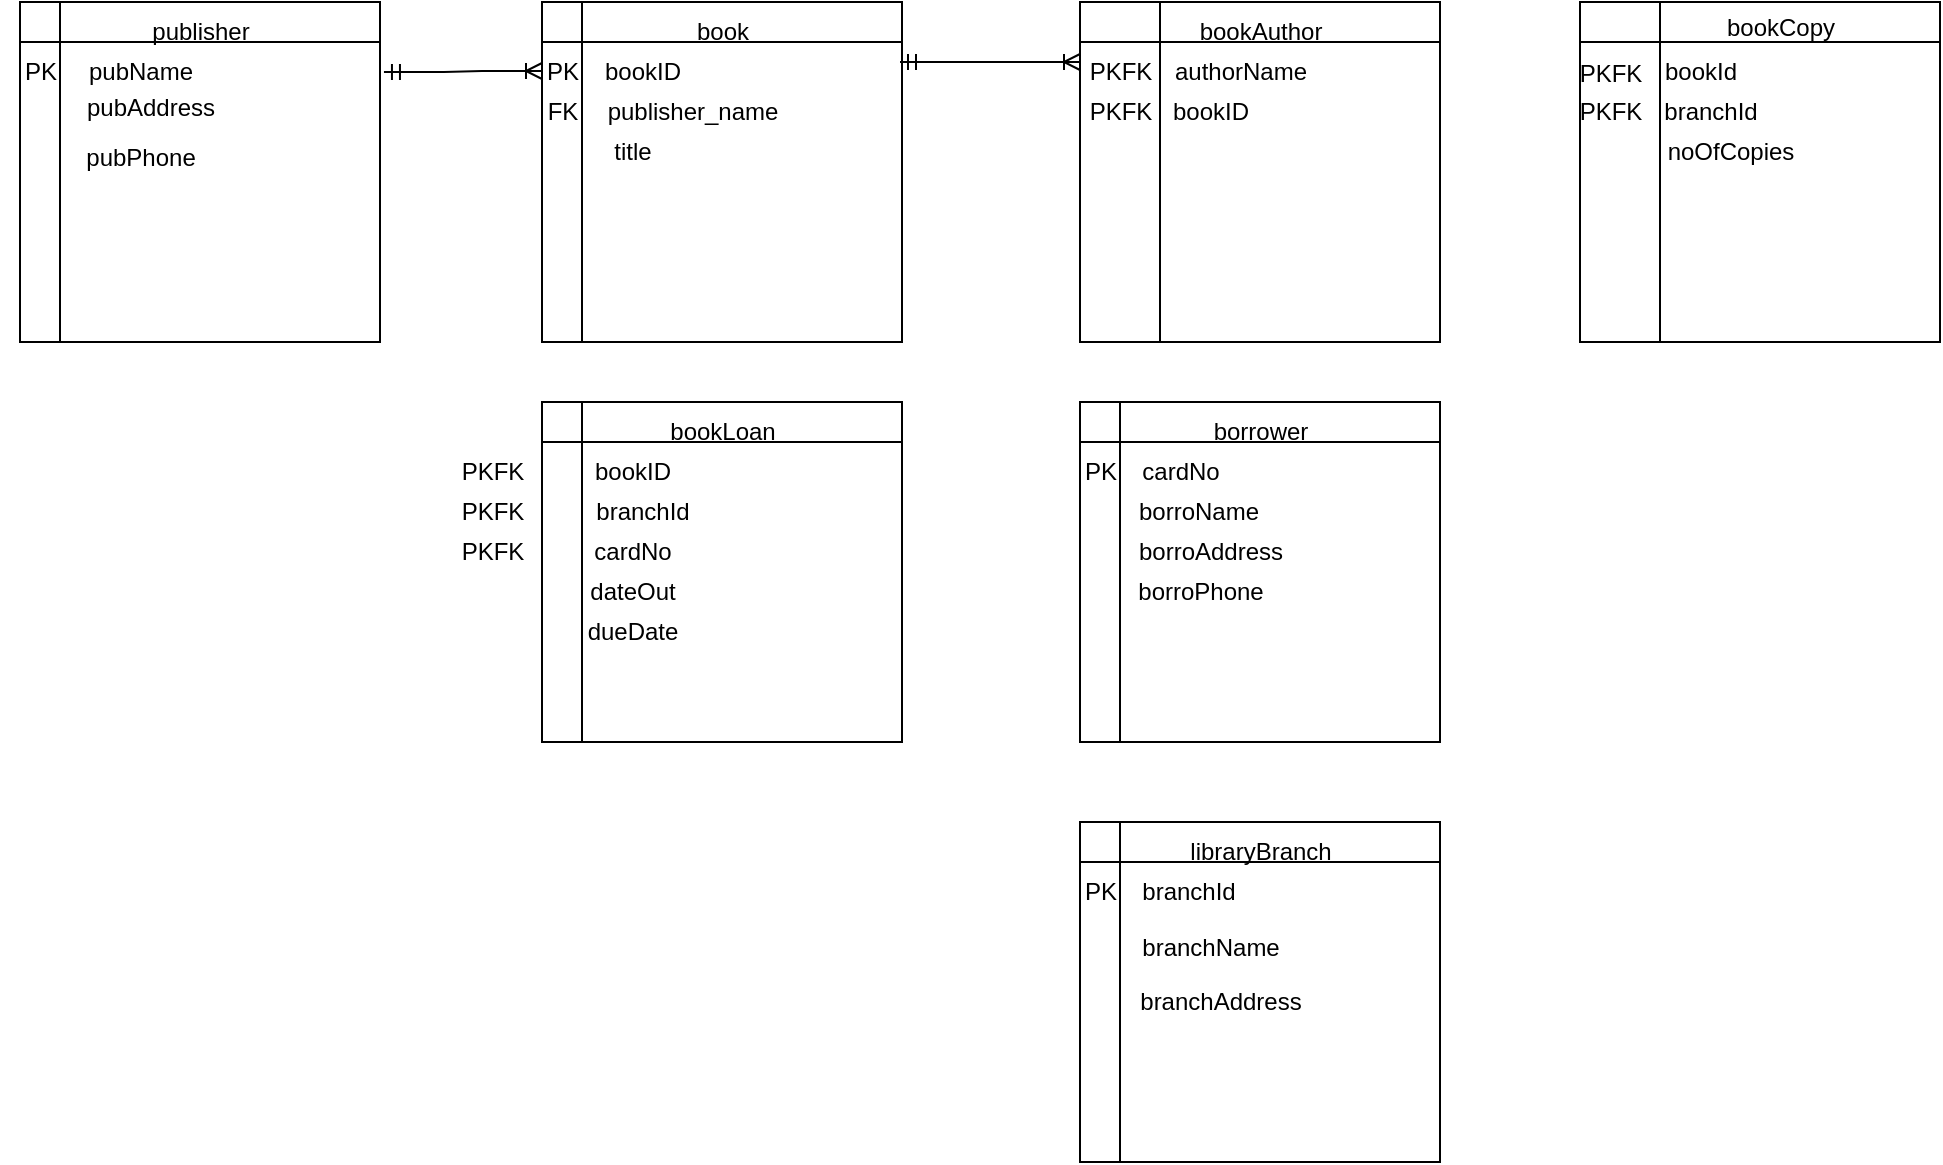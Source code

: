 <mxfile version="24.0.5" type="github">
  <diagram name="Page-1" id="_gQ4AwaeeIdLY-QdIsuz">
    <mxGraphModel dx="1656" dy="522" grid="1" gridSize="10" guides="1" tooltips="1" connect="1" arrows="1" fold="1" page="1" pageScale="1" pageWidth="827" pageHeight="1169" math="0" shadow="0">
      <root>
        <mxCell id="0" />
        <mxCell id="1" parent="0" />
        <mxCell id="Rxjro5RmvX5wUSmLxjry-1" value="" style="shape=internalStorage;whiteSpace=wrap;html=1;backgroundOutline=1;" parent="1" vertex="1">
          <mxGeometry x="201" y="100" width="180" height="170" as="geometry" />
        </mxCell>
        <mxCell id="Rxjro5RmvX5wUSmLxjry-2" value="book" style="text;html=1;align=center;verticalAlign=middle;resizable=0;points=[];autosize=1;strokeColor=none;fillColor=none;" parent="1" vertex="1">
          <mxGeometry x="266" y="100" width="50" height="30" as="geometry" />
        </mxCell>
        <mxCell id="Rxjro5RmvX5wUSmLxjry-3" value="PK" style="text;html=1;align=center;verticalAlign=middle;resizable=0;points=[];autosize=1;strokeColor=none;fillColor=none;" parent="1" vertex="1">
          <mxGeometry x="191" y="120" width="40" height="30" as="geometry" />
        </mxCell>
        <mxCell id="Rxjro5RmvX5wUSmLxjry-5" value="bookID" style="text;html=1;align=center;verticalAlign=middle;resizable=0;points=[];autosize=1;strokeColor=none;fillColor=none;" parent="1" vertex="1">
          <mxGeometry x="221" y="120" width="60" height="30" as="geometry" />
        </mxCell>
        <mxCell id="Rxjro5RmvX5wUSmLxjry-12" value="" style="shape=internalStorage;whiteSpace=wrap;html=1;backgroundOutline=1;" parent="1" vertex="1">
          <mxGeometry x="201" y="300" width="180" height="170" as="geometry" />
        </mxCell>
        <mxCell id="Rxjro5RmvX5wUSmLxjry-13" value="bookLoan" style="text;html=1;align=center;verticalAlign=middle;resizable=0;points=[];autosize=1;strokeColor=none;fillColor=none;" parent="1" vertex="1">
          <mxGeometry x="251" y="300" width="80" height="30" as="geometry" />
        </mxCell>
        <mxCell id="Rxjro5RmvX5wUSmLxjry-16" value="" style="shape=internalStorage;whiteSpace=wrap;html=1;backgroundOutline=1;" parent="1" vertex="1">
          <mxGeometry x="-60" y="100" width="180" height="170" as="geometry" />
        </mxCell>
        <mxCell id="Rxjro5RmvX5wUSmLxjry-17" value="publisher" style="text;html=1;align=center;verticalAlign=middle;resizable=0;points=[];autosize=1;strokeColor=none;fillColor=none;" parent="1" vertex="1">
          <mxGeometry x="-5" y="100" width="70" height="30" as="geometry" />
        </mxCell>
        <mxCell id="Rxjro5RmvX5wUSmLxjry-18" value="PK" style="text;html=1;align=center;verticalAlign=middle;resizable=0;points=[];autosize=1;strokeColor=none;fillColor=none;" parent="1" vertex="1">
          <mxGeometry x="-70" y="120" width="40" height="30" as="geometry" />
        </mxCell>
        <mxCell id="Rxjro5RmvX5wUSmLxjry-20" value="" style="shape=internalStorage;whiteSpace=wrap;html=1;backgroundOutline=1;dx=40;dy=20;" parent="1" vertex="1">
          <mxGeometry x="470" y="100" width="180" height="170" as="geometry" />
        </mxCell>
        <mxCell id="Rxjro5RmvX5wUSmLxjry-21" value="bookAuthor" style="text;html=1;align=center;verticalAlign=middle;resizable=0;points=[];autosize=1;strokeColor=none;fillColor=none;" parent="1" vertex="1">
          <mxGeometry x="520" y="100" width="80" height="30" as="geometry" />
        </mxCell>
        <mxCell id="Rxjro5RmvX5wUSmLxjry-22" value="PKFK" style="text;html=1;align=center;verticalAlign=middle;resizable=0;points=[];autosize=1;strokeColor=none;fillColor=none;" parent="1" vertex="1">
          <mxGeometry x="465" y="120" width="50" height="30" as="geometry" />
        </mxCell>
        <mxCell id="Rxjro5RmvX5wUSmLxjry-24" value="" style="shape=internalStorage;whiteSpace=wrap;html=1;backgroundOutline=1;" parent="1" vertex="1">
          <mxGeometry x="470" y="300" width="180" height="170" as="geometry" />
        </mxCell>
        <mxCell id="Rxjro5RmvX5wUSmLxjry-25" value="borrower" style="text;html=1;align=center;verticalAlign=middle;resizable=0;points=[];autosize=1;strokeColor=none;fillColor=none;" parent="1" vertex="1">
          <mxGeometry x="525" y="300" width="70" height="30" as="geometry" />
        </mxCell>
        <mxCell id="Rxjro5RmvX5wUSmLxjry-26" value="PK" style="text;html=1;align=center;verticalAlign=middle;resizable=0;points=[];autosize=1;strokeColor=none;fillColor=none;" parent="1" vertex="1">
          <mxGeometry x="460" y="320" width="40" height="30" as="geometry" />
        </mxCell>
        <mxCell id="Rxjro5RmvX5wUSmLxjry-27" value="borroName" style="text;html=1;align=center;verticalAlign=middle;resizable=0;points=[];autosize=1;strokeColor=none;fillColor=none;" parent="1" vertex="1">
          <mxGeometry x="489" y="340" width="80" height="30" as="geometry" />
        </mxCell>
        <mxCell id="Rxjro5RmvX5wUSmLxjry-28" value="" style="shape=internalStorage;whiteSpace=wrap;html=1;backgroundOutline=1;" parent="1" vertex="1">
          <mxGeometry x="470" y="510" width="180" height="170" as="geometry" />
        </mxCell>
        <mxCell id="Rxjro5RmvX5wUSmLxjry-29" value="libraryBranch" style="text;html=1;align=center;verticalAlign=middle;resizable=0;points=[];autosize=1;strokeColor=none;fillColor=none;" parent="1" vertex="1">
          <mxGeometry x="515" y="510" width="90" height="30" as="geometry" />
        </mxCell>
        <mxCell id="Rxjro5RmvX5wUSmLxjry-30" value="PK" style="text;html=1;align=center;verticalAlign=middle;resizable=0;points=[];autosize=1;strokeColor=none;fillColor=none;" parent="1" vertex="1">
          <mxGeometry x="460" y="530" width="40" height="30" as="geometry" />
        </mxCell>
        <mxCell id="Rxjro5RmvX5wUSmLxjry-32" value="" style="shape=internalStorage;whiteSpace=wrap;html=1;backgroundOutline=1;dx=40;dy=20;" parent="1" vertex="1">
          <mxGeometry x="720" y="100" width="180" height="170" as="geometry" />
        </mxCell>
        <mxCell id="Rxjro5RmvX5wUSmLxjry-33" value="bookCopy&lt;div&gt;&lt;br&gt;&lt;/div&gt;" style="text;html=1;align=center;verticalAlign=middle;resizable=0;points=[];autosize=1;strokeColor=none;fillColor=none;" parent="1" vertex="1">
          <mxGeometry x="780" y="100" width="80" height="40" as="geometry" />
        </mxCell>
        <mxCell id="Rxjro5RmvX5wUSmLxjry-34" value="authorName" style="text;html=1;align=center;verticalAlign=middle;resizable=0;points=[];autosize=1;strokeColor=none;fillColor=none;" parent="1" vertex="1">
          <mxGeometry x="505" y="120" width="90" height="30" as="geometry" />
        </mxCell>
        <mxCell id="Rxjro5RmvX5wUSmLxjry-35" value="pubName" style="text;html=1;align=center;verticalAlign=middle;resizable=0;points=[];autosize=1;strokeColor=none;fillColor=none;" parent="1" vertex="1">
          <mxGeometry x="-40" y="120" width="80" height="30" as="geometry" />
        </mxCell>
        <mxCell id="Rxjro5RmvX5wUSmLxjry-36" value="title" style="text;html=1;align=center;verticalAlign=middle;resizable=0;points=[];autosize=1;strokeColor=none;fillColor=none;" parent="1" vertex="1">
          <mxGeometry x="226" y="160" width="40" height="30" as="geometry" />
        </mxCell>
        <mxCell id="Rxjro5RmvX5wUSmLxjry-37" value="pubAddress&lt;div&gt;&lt;br&gt;&lt;/div&gt;" style="text;html=1;align=center;verticalAlign=middle;resizable=0;points=[];autosize=1;strokeColor=none;fillColor=none;" parent="1" vertex="1">
          <mxGeometry x="-40" y="140" width="90" height="40" as="geometry" />
        </mxCell>
        <mxCell id="Rxjro5RmvX5wUSmLxjry-38" value="pubPhone&lt;div&gt;&lt;br&gt;&lt;/div&gt;" style="text;html=1;align=center;verticalAlign=middle;resizable=0;points=[];autosize=1;strokeColor=none;fillColor=none;" parent="1" vertex="1">
          <mxGeometry x="-40" y="165" width="80" height="40" as="geometry" />
        </mxCell>
        <mxCell id="Rxjro5RmvX5wUSmLxjry-39" value="branchId" style="text;html=1;align=center;verticalAlign=middle;resizable=0;points=[];autosize=1;strokeColor=none;fillColor=none;" parent="1" vertex="1">
          <mxGeometry x="489" y="530" width="70" height="30" as="geometry" />
        </mxCell>
        <mxCell id="Rxjro5RmvX5wUSmLxjry-40" value="branchName&lt;div&gt;&lt;br&gt;&lt;/div&gt;" style="text;html=1;align=center;verticalAlign=middle;resizable=0;points=[];autosize=1;strokeColor=none;fillColor=none;" parent="1" vertex="1">
          <mxGeometry x="490" y="560" width="90" height="40" as="geometry" />
        </mxCell>
        <mxCell id="Rxjro5RmvX5wUSmLxjry-41" value="branchAddress" style="text;html=1;align=center;verticalAlign=middle;resizable=0;points=[];autosize=1;strokeColor=none;fillColor=none;" parent="1" vertex="1">
          <mxGeometry x="490" y="585" width="100" height="30" as="geometry" />
        </mxCell>
        <mxCell id="Rxjro5RmvX5wUSmLxjry-42" value="noOfCopies" style="text;html=1;align=center;verticalAlign=middle;resizable=0;points=[];autosize=1;strokeColor=none;fillColor=none;" parent="1" vertex="1">
          <mxGeometry x="750" y="160" width="90" height="30" as="geometry" />
        </mxCell>
        <mxCell id="Rxjro5RmvX5wUSmLxjry-43" value="cardNo" style="text;html=1;align=center;verticalAlign=middle;resizable=0;points=[];autosize=1;strokeColor=none;fillColor=none;" parent="1" vertex="1">
          <mxGeometry x="490" y="320" width="60" height="30" as="geometry" />
        </mxCell>
        <mxCell id="Rxjro5RmvX5wUSmLxjry-44" value="dateOut" style="text;html=1;align=center;verticalAlign=middle;resizable=0;points=[];autosize=1;strokeColor=none;fillColor=none;" parent="1" vertex="1">
          <mxGeometry x="211" y="380" width="70" height="30" as="geometry" />
        </mxCell>
        <mxCell id="Rxjro5RmvX5wUSmLxjry-45" value="dueDate" style="text;html=1;align=center;verticalAlign=middle;resizable=0;points=[];autosize=1;strokeColor=none;fillColor=none;" parent="1" vertex="1">
          <mxGeometry x="211" y="400" width="70" height="30" as="geometry" />
        </mxCell>
        <mxCell id="Rxjro5RmvX5wUSmLxjry-46" value="borroAddress" style="text;html=1;align=center;verticalAlign=middle;resizable=0;points=[];autosize=1;strokeColor=none;fillColor=none;" parent="1" vertex="1">
          <mxGeometry x="485" y="360" width="100" height="30" as="geometry" />
        </mxCell>
        <mxCell id="Rxjro5RmvX5wUSmLxjry-47" value="borroPhone" style="text;html=1;align=center;verticalAlign=middle;resizable=0;points=[];autosize=1;strokeColor=none;fillColor=none;" parent="1" vertex="1">
          <mxGeometry x="485" y="380" width="90" height="30" as="geometry" />
        </mxCell>
        <mxCell id="Rxjro5RmvX5wUSmLxjry-48" value="PKFK" style="text;html=1;align=center;verticalAlign=middle;resizable=0;points=[];autosize=1;strokeColor=none;fillColor=none;" parent="1" vertex="1">
          <mxGeometry x="465" y="140" width="50" height="30" as="geometry" />
        </mxCell>
        <mxCell id="ipa_z52fyP7NqepizZTi-1" value="FK" style="text;html=1;align=center;verticalAlign=middle;resizable=0;points=[];autosize=1;strokeColor=none;fillColor=none;" vertex="1" parent="1">
          <mxGeometry x="191" y="140" width="40" height="30" as="geometry" />
        </mxCell>
        <mxCell id="ipa_z52fyP7NqepizZTi-2" value="publisher_name" style="text;html=1;align=center;verticalAlign=middle;resizable=0;points=[];autosize=1;strokeColor=none;fillColor=none;" vertex="1" parent="1">
          <mxGeometry x="221" y="140" width="110" height="30" as="geometry" />
        </mxCell>
        <mxCell id="ipa_z52fyP7NqepizZTi-4" value="bookID" style="text;html=1;align=center;verticalAlign=middle;resizable=0;points=[];autosize=1;strokeColor=none;fillColor=none;" vertex="1" parent="1">
          <mxGeometry x="505" y="140" width="60" height="30" as="geometry" />
        </mxCell>
        <mxCell id="ipa_z52fyP7NqepizZTi-5" value="PKFK" style="text;html=1;align=center;verticalAlign=middle;resizable=0;points=[];autosize=1;strokeColor=none;fillColor=none;" vertex="1" parent="1">
          <mxGeometry x="710" y="121" width="50" height="30" as="geometry" />
        </mxCell>
        <mxCell id="ipa_z52fyP7NqepizZTi-6" value="bookId" style="text;html=1;align=center;verticalAlign=middle;resizable=0;points=[];autosize=1;strokeColor=none;fillColor=none;" vertex="1" parent="1">
          <mxGeometry x="750" y="120" width="60" height="30" as="geometry" />
        </mxCell>
        <mxCell id="ipa_z52fyP7NqepizZTi-7" value="PKFK" style="text;html=1;align=center;verticalAlign=middle;resizable=0;points=[];autosize=1;strokeColor=none;fillColor=none;" vertex="1" parent="1">
          <mxGeometry x="710" y="140" width="50" height="30" as="geometry" />
        </mxCell>
        <mxCell id="ipa_z52fyP7NqepizZTi-8" value="branchId" style="text;html=1;align=center;verticalAlign=middle;resizable=0;points=[];autosize=1;strokeColor=none;fillColor=none;" vertex="1" parent="1">
          <mxGeometry x="750" y="140" width="70" height="30" as="geometry" />
        </mxCell>
        <mxCell id="ipa_z52fyP7NqepizZTi-9" value="bookID" style="text;html=1;align=center;verticalAlign=middle;resizable=0;points=[];autosize=1;strokeColor=none;fillColor=none;" vertex="1" parent="1">
          <mxGeometry x="216" y="320" width="60" height="30" as="geometry" />
        </mxCell>
        <mxCell id="ipa_z52fyP7NqepizZTi-10" value="PKFK" style="text;html=1;align=center;verticalAlign=middle;resizable=0;points=[];autosize=1;strokeColor=none;fillColor=none;" vertex="1" parent="1">
          <mxGeometry x="151" y="320" width="50" height="30" as="geometry" />
        </mxCell>
        <mxCell id="ipa_z52fyP7NqepizZTi-11" value="PKFK" style="text;html=1;align=center;verticalAlign=middle;resizable=0;points=[];autosize=1;strokeColor=none;fillColor=none;" vertex="1" parent="1">
          <mxGeometry x="151" y="340" width="50" height="30" as="geometry" />
        </mxCell>
        <mxCell id="ipa_z52fyP7NqepizZTi-12" value="branchId" style="text;html=1;align=center;verticalAlign=middle;resizable=0;points=[];autosize=1;strokeColor=none;fillColor=none;" vertex="1" parent="1">
          <mxGeometry x="216" y="340" width="70" height="30" as="geometry" />
        </mxCell>
        <mxCell id="ipa_z52fyP7NqepizZTi-13" value="PKFK" style="text;html=1;align=center;verticalAlign=middle;resizable=0;points=[];autosize=1;strokeColor=none;fillColor=none;" vertex="1" parent="1">
          <mxGeometry x="151" y="360" width="50" height="30" as="geometry" />
        </mxCell>
        <mxCell id="ipa_z52fyP7NqepizZTi-14" value="cardNo" style="text;html=1;align=center;verticalAlign=middle;resizable=0;points=[];autosize=1;strokeColor=none;fillColor=none;" vertex="1" parent="1">
          <mxGeometry x="216" y="360" width="60" height="30" as="geometry" />
        </mxCell>
        <mxCell id="ipa_z52fyP7NqepizZTi-15" value="" style="edgeStyle=entityRelationEdgeStyle;fontSize=12;html=1;endArrow=ERoneToMany;startArrow=ERmandOne;rounded=0;" edge="1" parent="1">
          <mxGeometry width="100" height="100" relative="1" as="geometry">
            <mxPoint x="380" y="130" as="sourcePoint" />
            <mxPoint x="470" y="130" as="targetPoint" />
          </mxGeometry>
        </mxCell>
        <mxCell id="ipa_z52fyP7NqepizZTi-16" value="" style="edgeStyle=entityRelationEdgeStyle;fontSize=12;html=1;endArrow=ERoneToMany;startArrow=ERmandOne;rounded=0;exitX=1.011;exitY=0.206;exitDx=0;exitDy=0;exitPerimeter=0;" edge="1" parent="1" source="Rxjro5RmvX5wUSmLxjry-16">
          <mxGeometry width="100" height="100" relative="1" as="geometry">
            <mxPoint x="130" y="135" as="sourcePoint" />
            <mxPoint x="201" y="134.5" as="targetPoint" />
          </mxGeometry>
        </mxCell>
      </root>
    </mxGraphModel>
  </diagram>
</mxfile>
